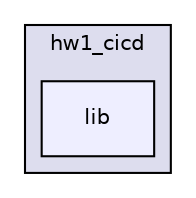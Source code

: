 digraph "hw1_cicd/lib" {
  compound=true
  node [ fontsize="10", fontname="Helvetica"];
  edge [ labelfontsize="10", labelfontname="Helvetica"];
  subgraph clusterdir_7057357b5b8b6be0b4f92f2303e2a839 {
    graph [ bgcolor="#ddddee", pencolor="black", label="hw1_cicd" fontname="Helvetica", fontsize="10", URL="dir_7057357b5b8b6be0b4f92f2303e2a839.html"]
  dir_526bea64bc7da40ce97067456d3137ec [shape=box, label="lib", style="filled", fillcolor="#eeeeff", pencolor="black", URL="dir_526bea64bc7da40ce97067456d3137ec.html"];
  }
}
